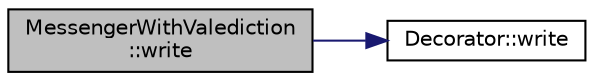 digraph "MessengerWithValediction::write"
{
  edge [fontname="Helvetica",fontsize="10",labelfontname="Helvetica",labelfontsize="10"];
  node [fontname="Helvetica",fontsize="10",shape=record];
  rankdir="LR";
  Node1 [label="MessengerWithValediction\l::write",height=0.2,width=0.4,color="black", fillcolor="grey75", style="filled", fontcolor="black"];
  Node1 -> Node2 [color="midnightblue",fontsize="10",style="solid",fontname="Helvetica"];
  Node2 [label="Decorator::write",height=0.2,width=0.4,color="black", fillcolor="white", style="filled",URL="$classDecorator.html#ae5cad6daee450fb5eaa2b1cad6a0dd45"];
}
